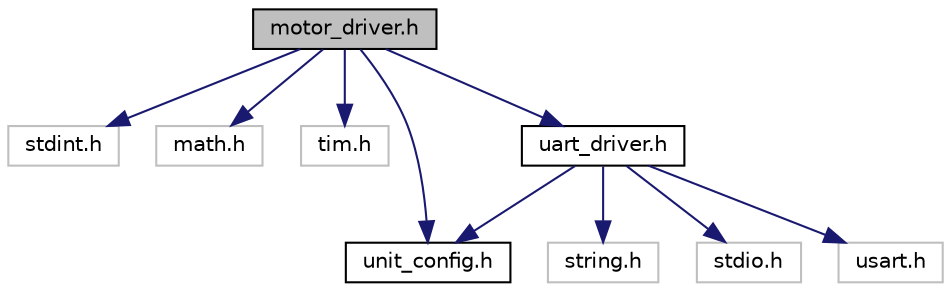 digraph "motor_driver.h"
{
 // LATEX_PDF_SIZE
  edge [fontname="Helvetica",fontsize="10",labelfontname="Helvetica",labelfontsize="10"];
  node [fontname="Helvetica",fontsize="10",shape=record];
  Node1 [label="motor_driver.h",height=0.2,width=0.4,color="black", fillcolor="grey75", style="filled", fontcolor="black",tooltip=" "];
  Node1 -> Node2 [color="midnightblue",fontsize="10",style="solid"];
  Node2 [label="stdint.h",height=0.2,width=0.4,color="grey75", fillcolor="white", style="filled",tooltip=" "];
  Node1 -> Node3 [color="midnightblue",fontsize="10",style="solid"];
  Node3 [label="math.h",height=0.2,width=0.4,color="grey75", fillcolor="white", style="filled",tooltip=" "];
  Node1 -> Node4 [color="midnightblue",fontsize="10",style="solid"];
  Node4 [label="tim.h",height=0.2,width=0.4,color="grey75", fillcolor="white", style="filled",tooltip=" "];
  Node1 -> Node5 [color="midnightblue",fontsize="10",style="solid"];
  Node5 [label="unit_config.h",height=0.2,width=0.4,color="black", fillcolor="white", style="filled",URL="$unit__config_8h.html",tooltip=" "];
  Node1 -> Node6 [color="midnightblue",fontsize="10",style="solid"];
  Node6 [label="uart_driver.h",height=0.2,width=0.4,color="black", fillcolor="white", style="filled",URL="$uart__driver_8h.html",tooltip=" "];
  Node6 -> Node7 [color="midnightblue",fontsize="10",style="solid"];
  Node7 [label="string.h",height=0.2,width=0.4,color="grey75", fillcolor="white", style="filled",tooltip=" "];
  Node6 -> Node8 [color="midnightblue",fontsize="10",style="solid"];
  Node8 [label="stdio.h",height=0.2,width=0.4,color="grey75", fillcolor="white", style="filled",tooltip=" "];
  Node6 -> Node9 [color="midnightblue",fontsize="10",style="solid"];
  Node9 [label="usart.h",height=0.2,width=0.4,color="grey75", fillcolor="white", style="filled",tooltip=" "];
  Node6 -> Node5 [color="midnightblue",fontsize="10",style="solid"];
}
